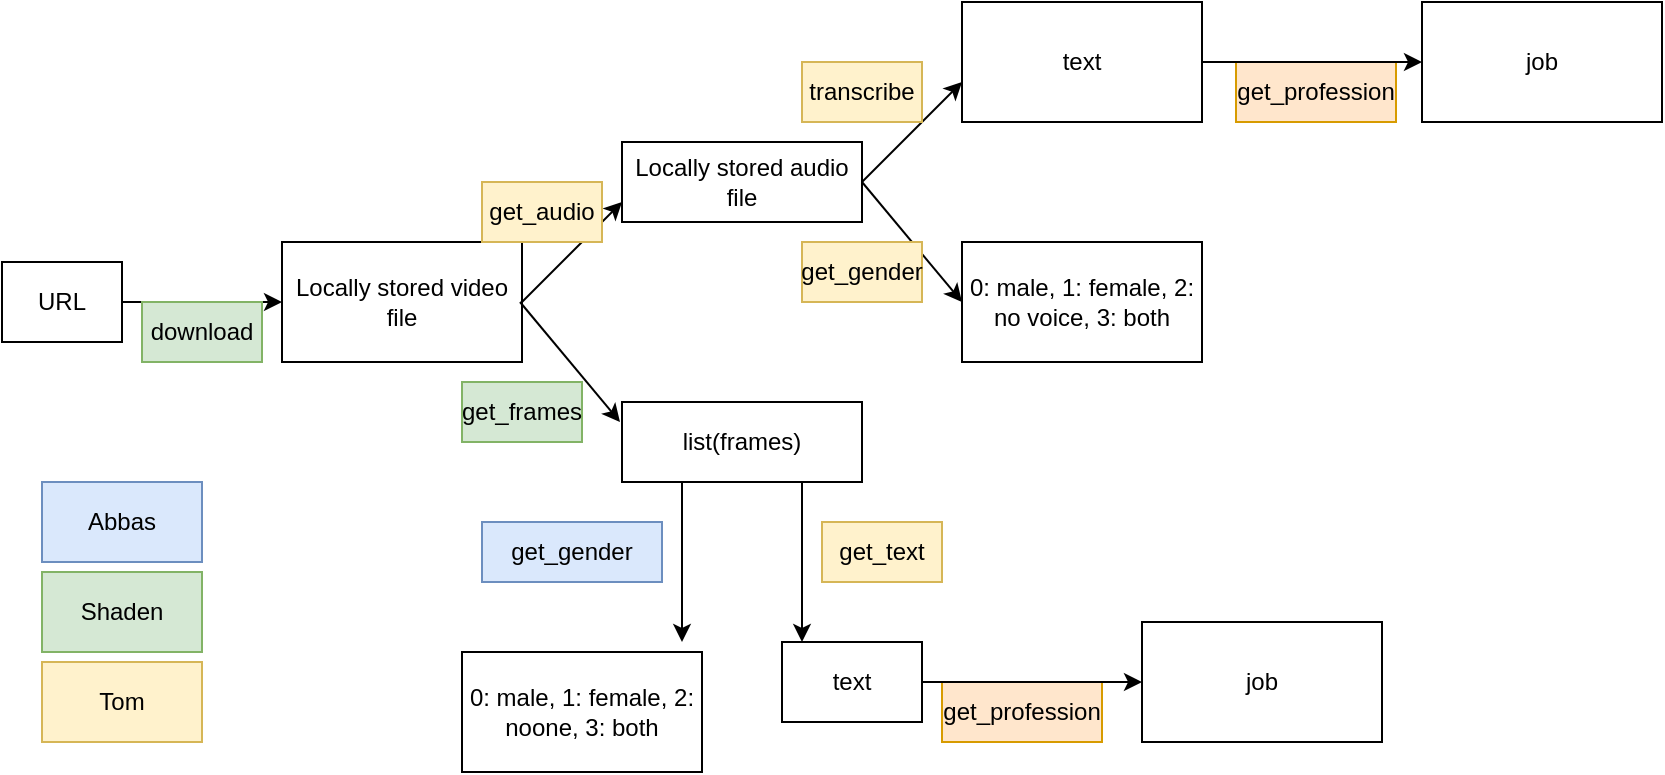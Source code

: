 <mxfile>
    <diagram id="DftYbsND2SbvJ-YpBWIK" name="Page-1">
        <mxGraphModel dx="658" dy="119" grid="1" gridSize="10" guides="1" tooltips="1" connect="1" arrows="1" fold="1" page="1" pageScale="1" pageWidth="827" pageHeight="1169" math="0" shadow="0">
            <root>
                <mxCell id="0"/>
                <mxCell id="1" parent="0"/>
                <mxCell id="3" value="URL" style="rounded=0;whiteSpace=wrap;html=1;" vertex="1" parent="1">
                    <mxGeometry x="130" y="170" width="60" height="40" as="geometry"/>
                </mxCell>
                <mxCell id="7" value="" style="endArrow=classic;html=1;" edge="1" parent="1" target="8">
                    <mxGeometry width="50" height="50" relative="1" as="geometry">
                        <mxPoint x="190" y="190" as="sourcePoint"/>
                        <mxPoint x="290" y="190" as="targetPoint"/>
                    </mxGeometry>
                </mxCell>
                <mxCell id="8" value="Locally stored video file" style="rounded=0;whiteSpace=wrap;html=1;" vertex="1" parent="1">
                    <mxGeometry x="270" y="160" width="120" height="60" as="geometry"/>
                </mxCell>
                <mxCell id="9" value="download" style="text;html=1;strokeColor=#82b366;fillColor=#d5e8d4;align=center;verticalAlign=middle;whiteSpace=wrap;rounded=0;" vertex="1" parent="1">
                    <mxGeometry x="200" y="190" width="60" height="30" as="geometry"/>
                </mxCell>
                <mxCell id="10" value="" style="endArrow=classic;html=1;" edge="1" parent="1">
                    <mxGeometry width="50" height="50" relative="1" as="geometry">
                        <mxPoint x="390" y="190" as="sourcePoint"/>
                        <mxPoint x="440" y="140" as="targetPoint"/>
                    </mxGeometry>
                </mxCell>
                <mxCell id="11" value="get_audio" style="text;html=1;strokeColor=#d6b656;fillColor=#fff2cc;align=center;verticalAlign=middle;whiteSpace=wrap;rounded=0;" vertex="1" parent="1">
                    <mxGeometry x="370" y="130" width="60" height="30" as="geometry"/>
                </mxCell>
                <mxCell id="13" value="Locally stored audio file" style="rounded=0;whiteSpace=wrap;html=1;" vertex="1" parent="1">
                    <mxGeometry x="440" y="110" width="120" height="40" as="geometry"/>
                </mxCell>
                <mxCell id="17" value="" style="endArrow=classic;html=1;" edge="1" parent="1">
                    <mxGeometry width="50" height="50" relative="1" as="geometry">
                        <mxPoint x="560" y="130" as="sourcePoint"/>
                        <mxPoint x="610" y="80" as="targetPoint"/>
                    </mxGeometry>
                </mxCell>
                <mxCell id="18" value="" style="endArrow=classic;html=1;" edge="1" parent="1">
                    <mxGeometry width="50" height="50" relative="1" as="geometry">
                        <mxPoint x="560" y="130" as="sourcePoint"/>
                        <mxPoint x="610" y="190" as="targetPoint"/>
                    </mxGeometry>
                </mxCell>
                <mxCell id="19" value="transcribe" style="text;html=1;strokeColor=#d6b656;fillColor=#fff2cc;align=center;verticalAlign=middle;whiteSpace=wrap;rounded=0;" vertex="1" parent="1">
                    <mxGeometry x="530" y="70" width="60" height="30" as="geometry"/>
                </mxCell>
                <mxCell id="20" value="get_gender" style="text;html=1;strokeColor=#d6b656;fillColor=#fff2cc;align=center;verticalAlign=middle;whiteSpace=wrap;rounded=0;" vertex="1" parent="1">
                    <mxGeometry x="530" y="160" width="60" height="30" as="geometry"/>
                </mxCell>
                <mxCell id="21" value="text" style="rounded=0;whiteSpace=wrap;html=1;" vertex="1" parent="1">
                    <mxGeometry x="610" y="40" width="120" height="60" as="geometry"/>
                </mxCell>
                <mxCell id="22" value="0: male, 1: female, 2: no voice, 3: both" style="rounded=0;whiteSpace=wrap;html=1;" vertex="1" parent="1">
                    <mxGeometry x="610" y="160" width="120" height="60" as="geometry"/>
                </mxCell>
                <mxCell id="23" value="" style="endArrow=classic;html=1;" edge="1" parent="1">
                    <mxGeometry width="50" height="50" relative="1" as="geometry">
                        <mxPoint x="389" y="190" as="sourcePoint"/>
                        <mxPoint x="439" y="250" as="targetPoint"/>
                    </mxGeometry>
                </mxCell>
                <mxCell id="24" value="list(frames)" style="rounded=0;whiteSpace=wrap;html=1;" vertex="1" parent="1">
                    <mxGeometry x="440" y="240" width="120" height="40" as="geometry"/>
                </mxCell>
                <mxCell id="25" value="get_frames" style="text;html=1;strokeColor=#82b366;fillColor=#d5e8d4;align=center;verticalAlign=middle;whiteSpace=wrap;rounded=0;" vertex="1" parent="1">
                    <mxGeometry x="360" y="230" width="60" height="30" as="geometry"/>
                </mxCell>
                <mxCell id="26" value="" style="endArrow=classic;html=1;" edge="1" parent="1">
                    <mxGeometry width="50" height="50" relative="1" as="geometry">
                        <mxPoint x="470" y="280" as="sourcePoint"/>
                        <mxPoint x="470" y="360" as="targetPoint"/>
                    </mxGeometry>
                </mxCell>
                <mxCell id="28" value="" style="endArrow=classic;html=1;" edge="1" parent="1">
                    <mxGeometry width="50" height="50" relative="1" as="geometry">
                        <mxPoint x="530" y="280" as="sourcePoint"/>
                        <mxPoint x="530" y="360" as="targetPoint"/>
                    </mxGeometry>
                </mxCell>
                <mxCell id="30" value="text" style="rounded=0;whiteSpace=wrap;html=1;" vertex="1" parent="1">
                    <mxGeometry x="520" y="360" width="70" height="40" as="geometry"/>
                </mxCell>
                <mxCell id="31" value="get_gender" style="text;html=1;align=center;verticalAlign=middle;whiteSpace=wrap;rounded=0;fillColor=#dae8fc;strokeColor=#6c8ebf;" vertex="1" parent="1">
                    <mxGeometry x="370" y="300" width="90" height="30" as="geometry"/>
                </mxCell>
                <mxCell id="32" value="get_profession" style="text;html=1;strokeColor=#d79b00;fillColor=#ffe6cc;align=center;verticalAlign=middle;whiteSpace=wrap;rounded=0;" vertex="1" parent="1">
                    <mxGeometry x="747" y="70" width="80" height="30" as="geometry"/>
                </mxCell>
                <mxCell id="33" value="" style="endArrow=classic;html=1;entryX=0;entryY=0.5;entryDx=0;entryDy=0;" edge="1" parent="1" target="34">
                    <mxGeometry width="50" height="50" relative="1" as="geometry">
                        <mxPoint x="730" y="70" as="sourcePoint"/>
                        <mxPoint x="830" y="70" as="targetPoint"/>
                    </mxGeometry>
                </mxCell>
                <mxCell id="34" value="job" style="rounded=0;whiteSpace=wrap;html=1;" vertex="1" parent="1">
                    <mxGeometry x="840" y="40" width="120" height="60" as="geometry"/>
                </mxCell>
                <mxCell id="36" value="get_profession" style="text;html=1;strokeColor=#d79b00;fillColor=#ffe6cc;align=center;verticalAlign=middle;whiteSpace=wrap;rounded=0;" vertex="1" parent="1">
                    <mxGeometry x="600" y="380" width="80" height="30" as="geometry"/>
                </mxCell>
                <mxCell id="37" value="" style="endArrow=classic;html=1;entryX=0;entryY=0.5;entryDx=0;entryDy=0;" edge="1" parent="1" target="38">
                    <mxGeometry width="50" height="50" relative="1" as="geometry">
                        <mxPoint x="590" y="380" as="sourcePoint"/>
                        <mxPoint x="690" y="380" as="targetPoint"/>
                    </mxGeometry>
                </mxCell>
                <mxCell id="38" value="job" style="rounded=0;whiteSpace=wrap;html=1;" vertex="1" parent="1">
                    <mxGeometry x="700" y="350" width="120" height="60" as="geometry"/>
                </mxCell>
                <mxCell id="39" value="get_text" style="text;html=1;strokeColor=#d6b656;fillColor=#fff2cc;align=center;verticalAlign=middle;whiteSpace=wrap;rounded=0;" vertex="1" parent="1">
                    <mxGeometry x="540" y="300" width="60" height="30" as="geometry"/>
                </mxCell>
                <mxCell id="40" value="0: male, 1: female, 2: noone, 3: both" style="rounded=0;whiteSpace=wrap;html=1;" vertex="1" parent="1">
                    <mxGeometry x="360" y="365" width="120" height="60" as="geometry"/>
                </mxCell>
                <mxCell id="41" value="Abbas" style="rounded=0;whiteSpace=wrap;html=1;fillColor=#dae8fc;strokeColor=#6c8ebf;" vertex="1" parent="1">
                    <mxGeometry x="150" y="280" width="80" height="40" as="geometry"/>
                </mxCell>
                <mxCell id="42" value="Shaden" style="rounded=0;whiteSpace=wrap;html=1;fillColor=#d5e8d4;strokeColor=#82b366;" vertex="1" parent="1">
                    <mxGeometry x="150" y="325" width="80" height="40" as="geometry"/>
                </mxCell>
                <mxCell id="43" value="Tom" style="rounded=0;whiteSpace=wrap;html=1;fillColor=#fff2cc;strokeColor=#d6b656;" vertex="1" parent="1">
                    <mxGeometry x="150" y="370" width="80" height="40" as="geometry"/>
                </mxCell>
            </root>
        </mxGraphModel>
    </diagram>
</mxfile>